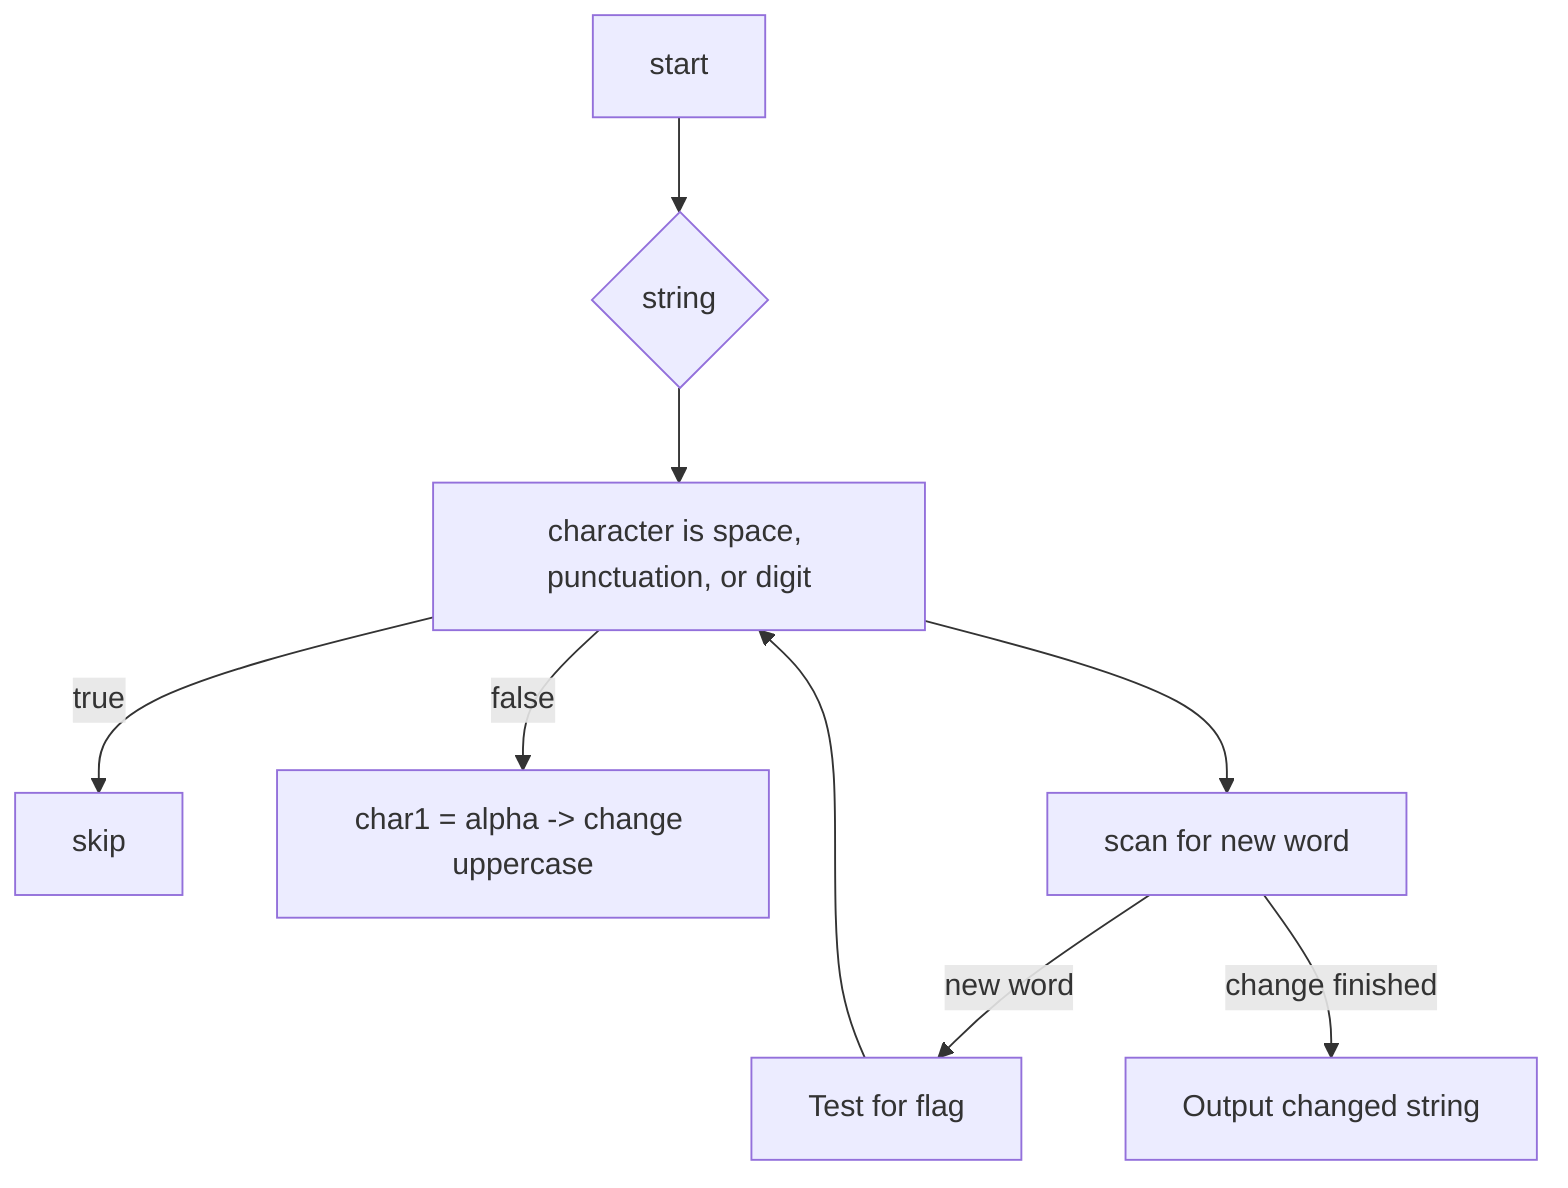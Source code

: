 flowchart TD

	mystart[start]
	mystart --> input{string}
	input --> charFlag[character is space, punctuation, or digit]
	charFlag --> |true| res1[skip]
	charFlag --> |false| res2[char1 = alpha -> change uppercase]
	charFlag --> charNew[scan for new word]
	charNew --> |new word| res3[Test for flag]
	res3 --> charFlag
	charNew --> |change finished| end1[Output changed string]